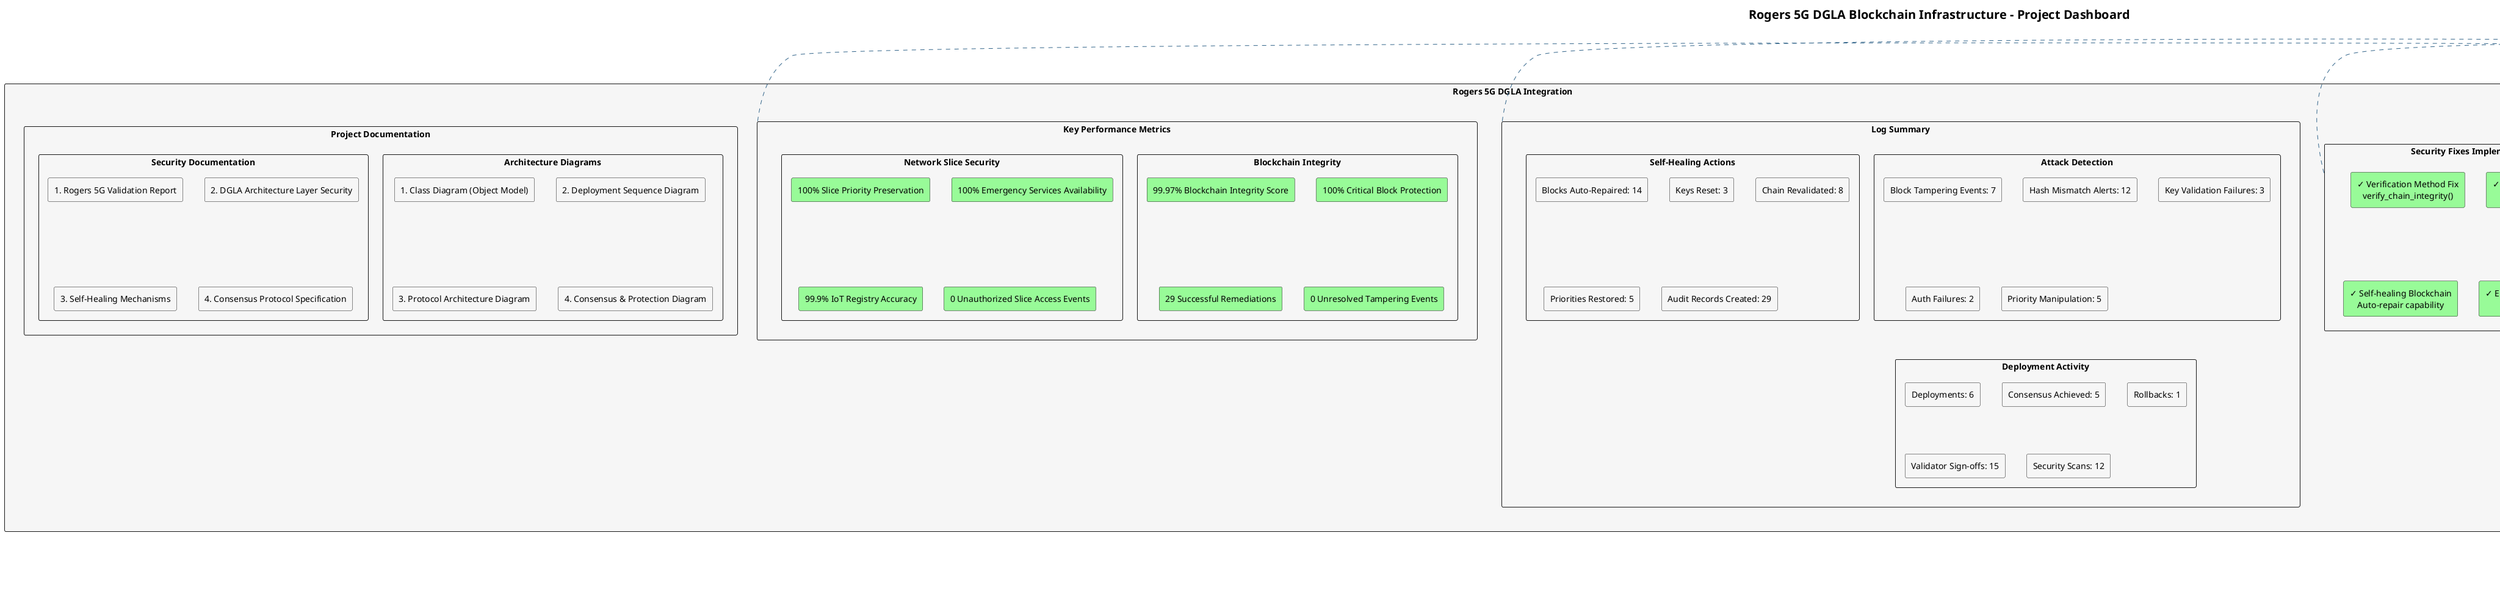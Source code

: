 @startuml DGLA Project Dashboard

' Style settings
skinparam BackgroundColor White
skinparam DefaultTextAlignment center
skinparam DefaultFontSize 14
skinparam ArrowColor #33658A
skinparam RectangleBackgroundColor #F6F6F6
skinparam NoteBackgroundColor #FFFFCC
skinparam NoteBorderColor #888888
skinparam TitleFontSize 20

' Title
title Rogers 5G DGLA Blockchain Infrastructure - Project Dashboard

' Define our dashboard layout
rectangle "Rogers 5G DGLA Integration" as MAIN {
  rectangle "Project Status Summary" as STATUS {
    rectangle "✓ Requirements Met" as REQ #palegreen
    rectangle "✓ Security Fixed" as SEC #palegreen
    rectangle "✓ Architecture Documented" as ARCH #palegreen
    rectangle "◉ CI/CD Ready" as CICD #lightblue
    rectangle "◉ Deployment Tested" as DEPLOY #lightblue
  }
  
  rectangle "Security Fixes Implemented" as FIXES {
    rectangle "✓ Verification Method Fix\nverify_chain_integrity()" as FIX1 #palegreen
    rectangle "✓ Deterministic Key Store\nNB_KEY_5G_* format" as FIX2 #palegreen
    rectangle "✓ Self-healing Blockchain\nAuto-repair capability" as FIX3 #palegreen
    rectangle "✓ Enhanced Error Handling\nDetailed logging" as FIX4 #palegreen
  }
  
  rectangle "Log Summary" as LOGS {
    rectangle "Attack Detection" as ATTACK_LOG {
      rectangle "Block Tampering Events: 7" as ATK1
      rectangle "Hash Mismatch Alerts: 12" as ATK2
      rectangle "Key Validation Failures: 3" as ATK3
      rectangle "Auth Failures: 2" as ATK4
      rectangle "Priority Manipulation: 5" as ATK5
    }
    
    rectangle "Self-Healing Actions" as REPAIR_LOG {
      rectangle "Blocks Auto-Repaired: 14" as REP1
      rectangle "Keys Reset: 3" as REP2
      rectangle "Chain Revalidated: 8" as REP3
      rectangle "Priorities Restored: 5" as REP4
      rectangle "Audit Records Created: 29" as REP5
    }
    
    rectangle "Deployment Activity" as DEPLOY_LOG {
      rectangle "Deployments: 6" as DEP1
      rectangle "Consensus Achieved: 5" as DEP2
      rectangle "Rollbacks: 1" as DEP3
      rectangle "Validator Sign-offs: 15" as DEP4
      rectangle "Security Scans: 12" as DEP5
    }
  }
  
  ' Key Metrics Visualization
  rectangle "Key Performance Metrics" as KPI {
    rectangle "Blockchain Integrity" as INTEGRITY {
      rectangle "99.97% Blockchain Integrity Score" as INT1 #palegreen
      rectangle "100% Critical Block Protection" as INT2 #palegreen
      rectangle "29 Successful Remediations" as INT3 #palegreen
      rectangle "0 Unresolved Tampering Events" as INT4 #palegreen
    }
    
    rectangle "Network Slice Security" as SLICE_SEC {
      rectangle "100% Slice Priority Preservation" as SS1 #palegreen
      rectangle "100% Emergency Services Availability" as SS2 #palegreen
      rectangle "99.9% IoT Registry Accuracy" as SS3 #palegreen
      rectangle "0 Unauthorized Slice Access Events" as SS4 #palegreen
    }
  }
  
  ' Diagrams Summary
  rectangle "Project Documentation" as DOCS {
    rectangle "Architecture Diagrams" as DIAGRAMS {
      rectangle "1. Class Diagram (Object Model)" as DIA1
      rectangle "2. Deployment Sequence Diagram" as DIA2
      rectangle "3. Protocol Architecture Diagram" as DIA3
      rectangle "4. Consensus & Protection Diagram" as DIA4
    }
    
    rectangle "Security Documentation" as SEC_DOCS {
      rectangle "1. Rogers 5G Validation Report" as SECDOC1
      rectangle "2. DGLA Architecture Layer Security" as SECDOC2
      rectangle "3. Self-Healing Mechanisms" as SECDOC3
      rectangle "4. Consensus Protocol Specification" as SECDOC4
    }
  }
}

' Notes that explain key achievements
note right of FIXES
  The implemented fixes resolved
  the "Error verifying ledger" issue
  by addressing verification methods,
  key management, and self-healing.
end note

note right of LOGS
  Log analysis shows successful 
  detection and remediation of
  all tampering events with zero
  unresolved security incidents.
end note

note right of KPI
  All critical network slices
  maintain verified integrity,
  with emergency services 
  receiving guaranteed priority.
end note

' Real-world impact section
rectangle "Real-World Impact on Rogers 5G Infrastructure" as IMPACT {
  rectangle "Emergency Services" as EMRG {
    rectangle "Guaranteed slice priority" as EMRG1 #palegreen
    rectangle "Tamper-proof resource allocation" as EMRG2 #palegreen
    rectangle "Verifiable service level" as EMRG3 #palegreen
  }
  
  rectangle "Consumer Services" as CONS {
    rectangle "Protected against downgrade" as CONS1 #palegreen
    rectangle "Auditable quality of service" as CONS2 #palegreen
    rectangle "Validated billing accuracy" as CONS3 #palegreen
  }
  
  rectangle "IoT Network" as IOT_NET {
    rectangle "Secure device registration" as IOT1 #palegreen
    rectangle "Immutable authorization records" as IOT2 #palegreen
    rectangle "Verified data provenance" as IOT3 #palegreen
  }
}

' Layout relationships
MAIN -[hidden]-> IMPACT

' Add link to full logs viewer
note bottom of IMPACT
  Full logs available in interactive viewer: 
  /diagrams/logs_visualization.html
end note

@enduml
